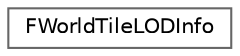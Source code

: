 digraph "Graphical Class Hierarchy"
{
 // INTERACTIVE_SVG=YES
 // LATEX_PDF_SIZE
  bgcolor="transparent";
  edge [fontname=Helvetica,fontsize=10,labelfontname=Helvetica,labelfontsize=10];
  node [fontname=Helvetica,fontsize=10,shape=box,height=0.2,width=0.4];
  rankdir="LR";
  Node0 [id="Node000000",label="FWorldTileLODInfo",height=0.2,width=0.4,color="grey40", fillcolor="white", style="filled",URL="$d8/df3/classFWorldTileLODInfo.html",tooltip="Describes LOD entry in a world tile."];
}
